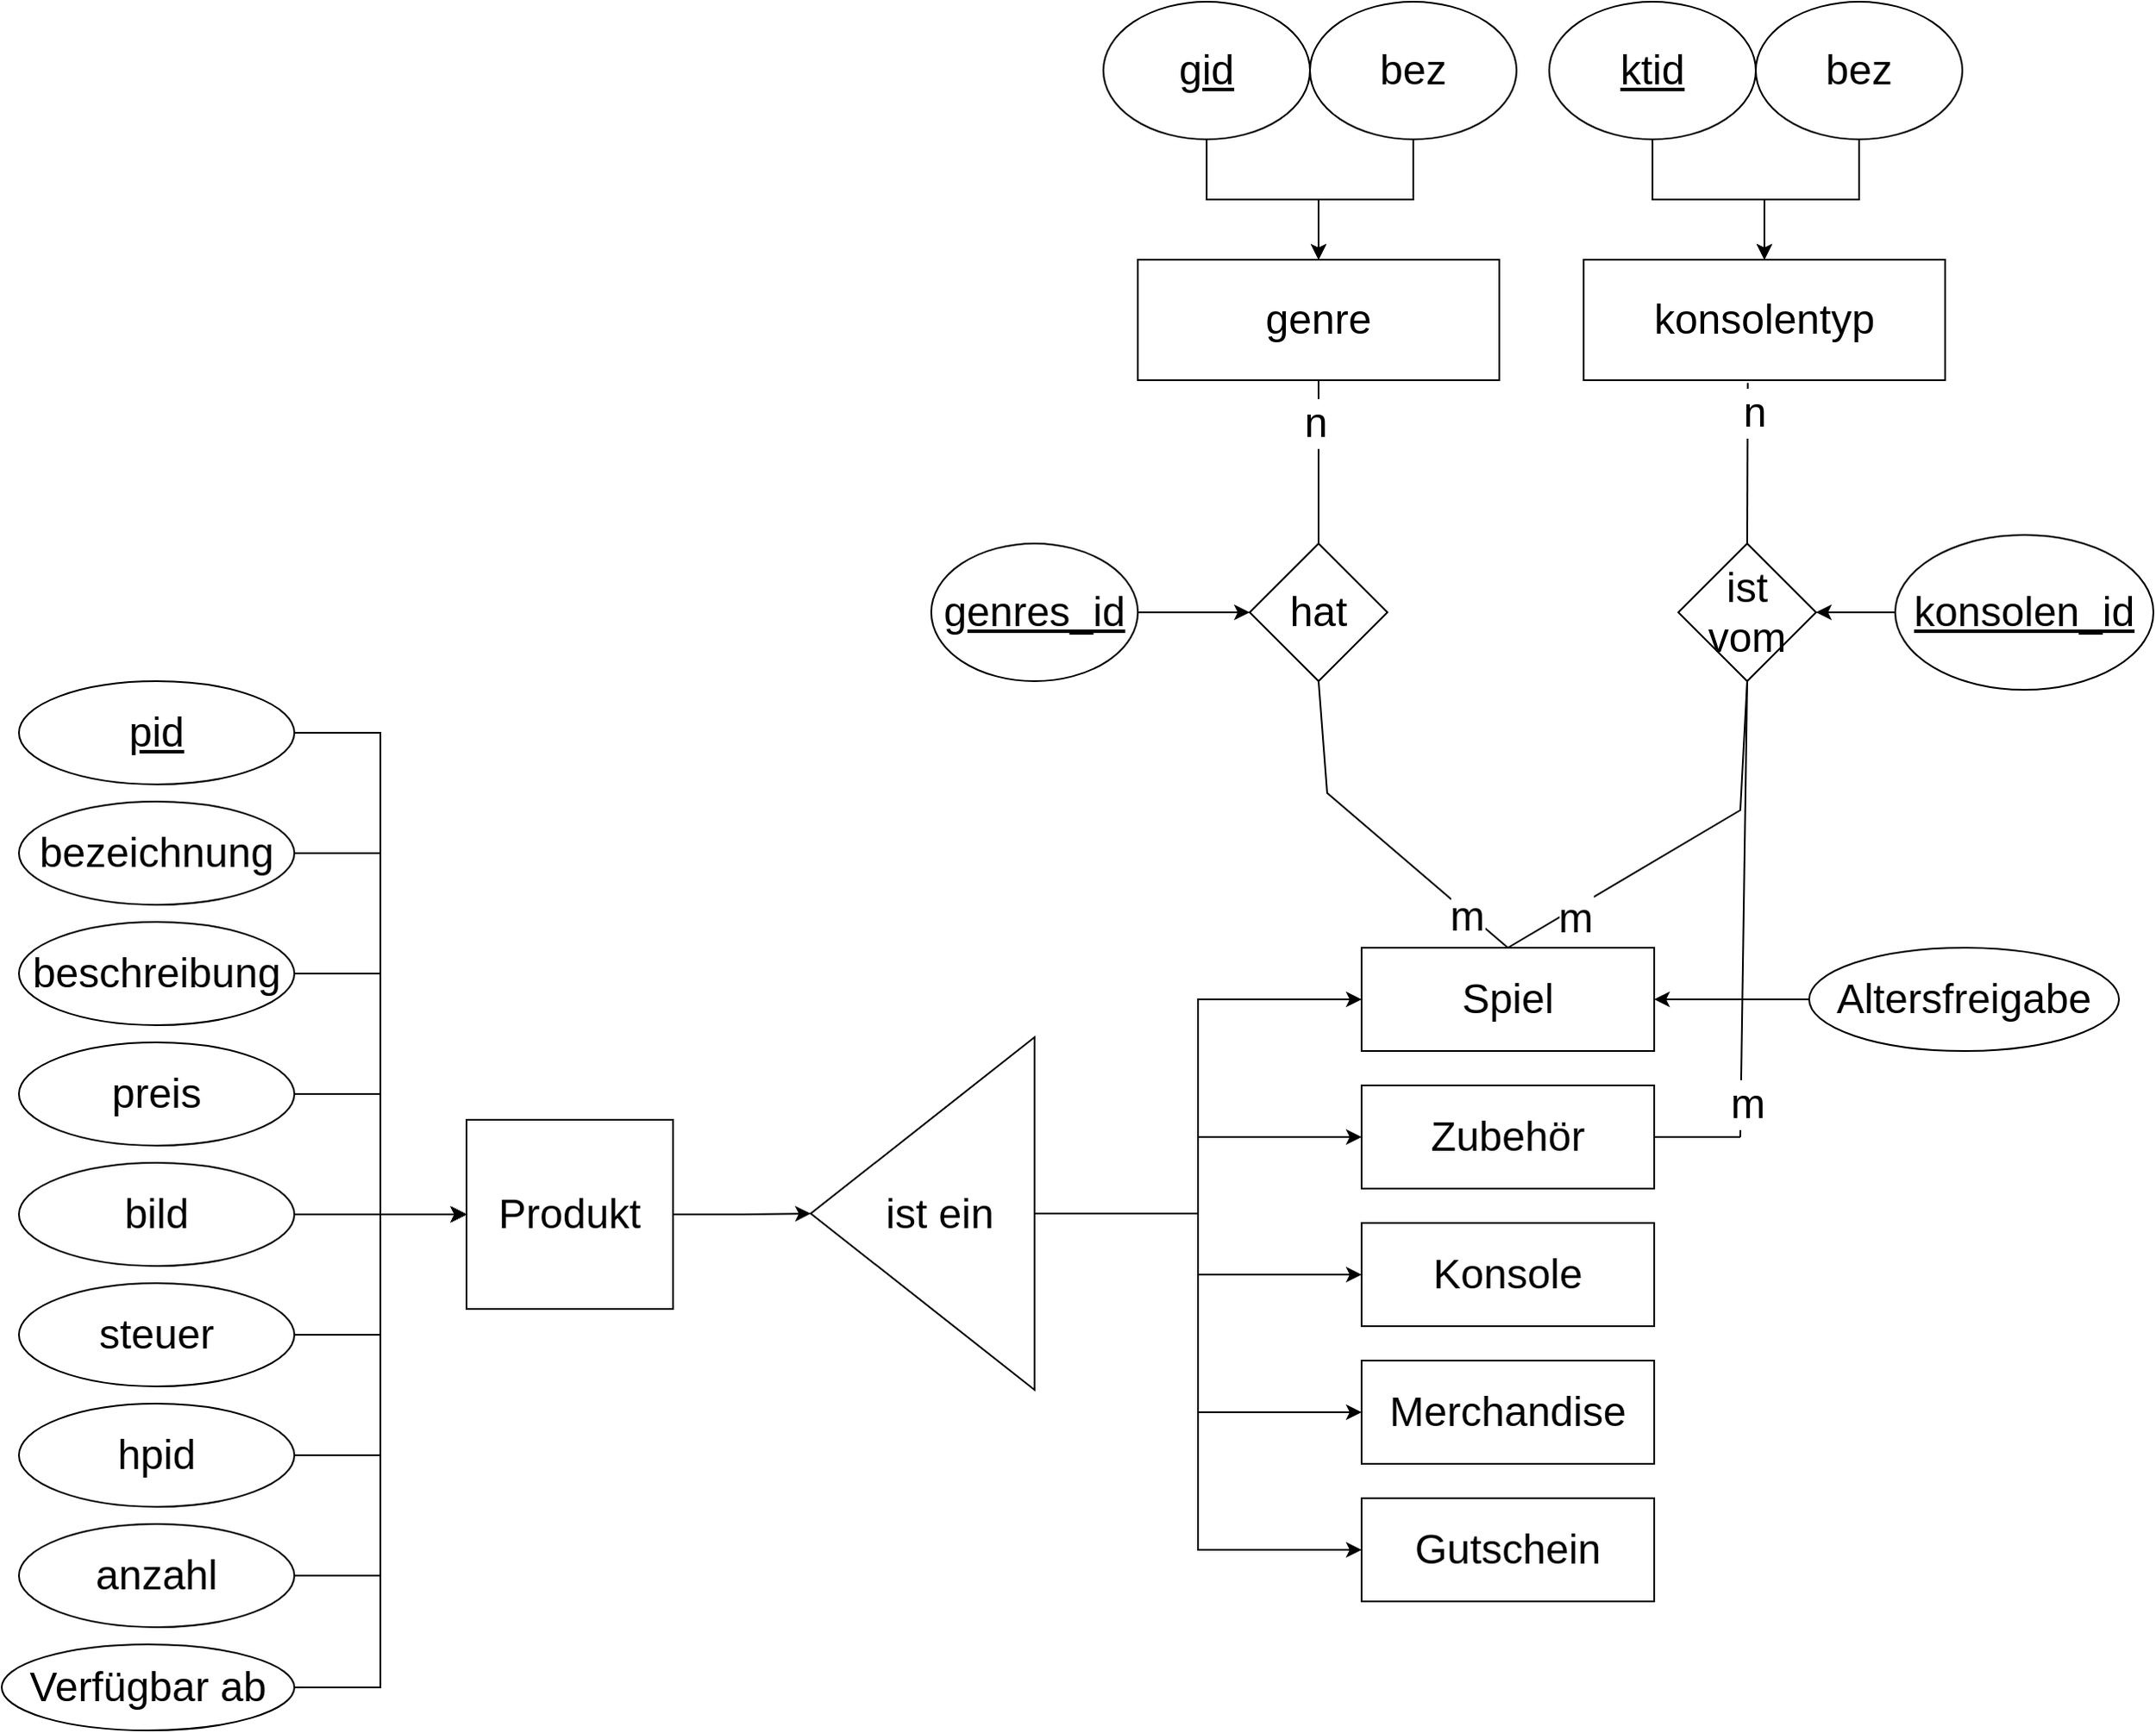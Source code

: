 <mxfile version="20.8.11" type="device"><diagram id="zSTAKk43xxl4LAh809bD" name="Seite-1"><mxGraphModel dx="1891" dy="2318" grid="1" gridSize="10" guides="1" tooltips="1" connect="1" arrows="1" fold="1" page="1" pageScale="1" pageWidth="1920" pageHeight="1200" math="0" shadow="0"><root><mxCell id="0"/><mxCell id="1" parent="0"/><mxCell id="m4fUZMMEuc3NwPpYP440-58" style="edgeStyle=orthogonalEdgeStyle;rounded=0;orthogonalLoop=1;jettySize=auto;html=1;exitX=1;exitY=0.5;exitDx=0;exitDy=0;fontSize=24;" parent="1" source="m4fUZMMEuc3NwPpYP440-1" target="m4fUZMMEuc3NwPpYP440-56" edge="1"><mxGeometry relative="1" as="geometry"/></mxCell><mxCell id="m4fUZMMEuc3NwPpYP440-1" value="&lt;div style=&quot;font-size: 24px;&quot;&gt;Produkt&lt;/div&gt;" style="rounded=0;whiteSpace=wrap;html=1;" parent="1" vertex="1"><mxGeometry x="660" y="220" width="120" height="110" as="geometry"/></mxCell><mxCell id="m4fUZMMEuc3NwPpYP440-53" style="edgeStyle=orthogonalEdgeStyle;rounded=0;orthogonalLoop=1;jettySize=auto;html=1;exitX=1;exitY=0.5;exitDx=0;exitDy=0;entryX=0;entryY=0.5;entryDx=0;entryDy=0;fontSize=24;" parent="1" source="m4fUZMMEuc3NwPpYP440-2" target="m4fUZMMEuc3NwPpYP440-1" edge="1"><mxGeometry relative="1" as="geometry"/></mxCell><mxCell id="m4fUZMMEuc3NwPpYP440-2" value="&lt;u&gt;pid&lt;/u&gt;" style="ellipse;whiteSpace=wrap;html=1;fontSize=24;" parent="1" vertex="1"><mxGeometry x="400" y="-35" width="160" height="60" as="geometry"/></mxCell><mxCell id="m4fUZMMEuc3NwPpYP440-10" style="edgeStyle=orthogonalEdgeStyle;rounded=0;orthogonalLoop=1;jettySize=auto;html=1;exitX=1;exitY=0.5;exitDx=0;exitDy=0;entryX=0;entryY=0.5;entryDx=0;entryDy=0;fontSize=24;" parent="1" source="m4fUZMMEuc3NwPpYP440-3" target="m4fUZMMEuc3NwPpYP440-1" edge="1"><mxGeometry relative="1" as="geometry"/></mxCell><mxCell id="m4fUZMMEuc3NwPpYP440-3" value="bezeichnung" style="ellipse;whiteSpace=wrap;html=1;fontSize=24;" parent="1" vertex="1"><mxGeometry x="400" y="35" width="160" height="60" as="geometry"/></mxCell><mxCell id="m4fUZMMEuc3NwPpYP440-12" style="edgeStyle=orthogonalEdgeStyle;rounded=0;orthogonalLoop=1;jettySize=auto;html=1;exitX=1;exitY=0.5;exitDx=0;exitDy=0;entryX=0;entryY=0.5;entryDx=0;entryDy=0;fontSize=24;" parent="1" source="m4fUZMMEuc3NwPpYP440-4" target="m4fUZMMEuc3NwPpYP440-1" edge="1"><mxGeometry relative="1" as="geometry"/></mxCell><mxCell id="m4fUZMMEuc3NwPpYP440-4" value="&lt;div&gt;beschreibung&lt;/div&gt;" style="ellipse;whiteSpace=wrap;html=1;fontSize=24;" parent="1" vertex="1"><mxGeometry x="400" y="105" width="160" height="60" as="geometry"/></mxCell><mxCell id="m4fUZMMEuc3NwPpYP440-13" style="edgeStyle=orthogonalEdgeStyle;rounded=0;orthogonalLoop=1;jettySize=auto;html=1;exitX=1;exitY=0.5;exitDx=0;exitDy=0;fontSize=24;entryX=0;entryY=0.5;entryDx=0;entryDy=0;" parent="1" source="m4fUZMMEuc3NwPpYP440-5" target="m4fUZMMEuc3NwPpYP440-1" edge="1"><mxGeometry relative="1" as="geometry"><mxPoint x="620" y="60" as="targetPoint"/></mxGeometry></mxCell><mxCell id="m4fUZMMEuc3NwPpYP440-5" value="&lt;div&gt;preis&lt;/div&gt;" style="ellipse;whiteSpace=wrap;html=1;fontSize=24;" parent="1" vertex="1"><mxGeometry x="400" y="175" width="160" height="60" as="geometry"/></mxCell><mxCell id="m4fUZMMEuc3NwPpYP440-14" style="edgeStyle=orthogonalEdgeStyle;rounded=0;orthogonalLoop=1;jettySize=auto;html=1;exitX=1;exitY=0.5;exitDx=0;exitDy=0;entryX=0;entryY=0.5;entryDx=0;entryDy=0;fontSize=24;" parent="1" source="m4fUZMMEuc3NwPpYP440-6" target="m4fUZMMEuc3NwPpYP440-1" edge="1"><mxGeometry relative="1" as="geometry"/></mxCell><mxCell id="m4fUZMMEuc3NwPpYP440-6" value="bild" style="ellipse;whiteSpace=wrap;html=1;fontSize=24;" parent="1" vertex="1"><mxGeometry x="400" y="245" width="160" height="60" as="geometry"/></mxCell><mxCell id="m4fUZMMEuc3NwPpYP440-16" style="edgeStyle=orthogonalEdgeStyle;rounded=0;orthogonalLoop=1;jettySize=auto;html=1;exitX=1;exitY=0.5;exitDx=0;exitDy=0;entryX=0;entryY=0.5;entryDx=0;entryDy=0;fontSize=24;" parent="1" source="m4fUZMMEuc3NwPpYP440-15" target="m4fUZMMEuc3NwPpYP440-1" edge="1"><mxGeometry relative="1" as="geometry"/></mxCell><mxCell id="m4fUZMMEuc3NwPpYP440-15" value="steuer" style="ellipse;whiteSpace=wrap;html=1;fontSize=24;" parent="1" vertex="1"><mxGeometry x="400" y="315" width="160" height="60" as="geometry"/></mxCell><mxCell id="m4fUZMMEuc3NwPpYP440-18" style="edgeStyle=orthogonalEdgeStyle;rounded=0;orthogonalLoop=1;jettySize=auto;html=1;exitX=1;exitY=0.5;exitDx=0;exitDy=0;entryX=0;entryY=0.5;entryDx=0;entryDy=0;fontSize=24;" parent="1" source="m4fUZMMEuc3NwPpYP440-17" target="m4fUZMMEuc3NwPpYP440-1" edge="1"><mxGeometry relative="1" as="geometry"/></mxCell><mxCell id="m4fUZMMEuc3NwPpYP440-17" value="hpid" style="ellipse;whiteSpace=wrap;html=1;fontSize=24;" parent="1" vertex="1"><mxGeometry x="400" y="385" width="160" height="60" as="geometry"/></mxCell><mxCell id="m4fUZMMEuc3NwPpYP440-19" value="&lt;div&gt;Konsole&lt;/div&gt;" style="rounded=0;whiteSpace=wrap;html=1;fontSize=24;" parent="1" vertex="1"><mxGeometry x="1180" y="280" width="170" height="60" as="geometry"/></mxCell><mxCell id="m4fUZMMEuc3NwPpYP440-20" value="&lt;div&gt;Spiel&lt;/div&gt;" style="rounded=0;whiteSpace=wrap;html=1;fontSize=24;" parent="1" vertex="1"><mxGeometry x="1180" y="120" width="170" height="60" as="geometry"/></mxCell><mxCell id="m4fUZMMEuc3NwPpYP440-21" value="Zubehör" style="rounded=0;whiteSpace=wrap;html=1;fontSize=24;" parent="1" vertex="1"><mxGeometry x="1180" y="200" width="170" height="60" as="geometry"/></mxCell><mxCell id="m4fUZMMEuc3NwPpYP440-22" value="Merchandise" style="rounded=0;whiteSpace=wrap;html=1;fontSize=24;" parent="1" vertex="1"><mxGeometry x="1180" y="360" width="170" height="60" as="geometry"/></mxCell><mxCell id="m4fUZMMEuc3NwPpYP440-33" value="&lt;div&gt;konsolentyp&lt;/div&gt;" style="rounded=0;whiteSpace=wrap;html=1;fontSize=24;" parent="1" vertex="1"><mxGeometry x="1309" y="-280" width="210" height="70" as="geometry"/></mxCell><mxCell id="m4fUZMMEuc3NwPpYP440-34" value="genre" style="rounded=0;whiteSpace=wrap;html=1;fontSize=24;" parent="1" vertex="1"><mxGeometry x="1050" y="-280" width="210" height="70" as="geometry"/></mxCell><mxCell id="m4fUZMMEuc3NwPpYP440-37" value="Gutschein" style="rounded=0;whiteSpace=wrap;html=1;fontSize=24;" parent="1" vertex="1"><mxGeometry x="1180" y="440" width="170" height="60" as="geometry"/></mxCell><mxCell id="m4fUZMMEuc3NwPpYP440-42" style="edgeStyle=orthogonalEdgeStyle;rounded=0;orthogonalLoop=1;jettySize=auto;html=1;exitX=0.5;exitY=1;exitDx=0;exitDy=0;fontSize=24;" parent="1" source="m4fUZMMEuc3NwPpYP440-39" target="m4fUZMMEuc3NwPpYP440-33" edge="1"><mxGeometry relative="1" as="geometry"/></mxCell><mxCell id="m4fUZMMEuc3NwPpYP440-39" value="&lt;u&gt;ktid&lt;/u&gt;" style="ellipse;whiteSpace=wrap;html=1;fontSize=24;" parent="1" vertex="1"><mxGeometry x="1289" y="-430" width="120" height="80" as="geometry"/></mxCell><mxCell id="m4fUZMMEuc3NwPpYP440-41" style="edgeStyle=orthogonalEdgeStyle;rounded=0;orthogonalLoop=1;jettySize=auto;html=1;exitX=0.5;exitY=1;exitDx=0;exitDy=0;fontSize=24;" parent="1" source="m4fUZMMEuc3NwPpYP440-40" target="m4fUZMMEuc3NwPpYP440-33" edge="1"><mxGeometry relative="1" as="geometry"/></mxCell><mxCell id="m4fUZMMEuc3NwPpYP440-40" value="bez" style="ellipse;whiteSpace=wrap;html=1;fontSize=24;" parent="1" vertex="1"><mxGeometry x="1409" y="-430" width="120" height="80" as="geometry"/></mxCell><mxCell id="m4fUZMMEuc3NwPpYP440-45" style="edgeStyle=orthogonalEdgeStyle;rounded=0;orthogonalLoop=1;jettySize=auto;html=1;exitX=0.5;exitY=1;exitDx=0;exitDy=0;fontSize=24;" parent="1" source="m4fUZMMEuc3NwPpYP440-43" target="m4fUZMMEuc3NwPpYP440-34" edge="1"><mxGeometry relative="1" as="geometry"/></mxCell><mxCell id="m4fUZMMEuc3NwPpYP440-43" value="&lt;u&gt;gid&lt;/u&gt;" style="ellipse;whiteSpace=wrap;html=1;fontSize=24;" parent="1" vertex="1"><mxGeometry x="1030" y="-430" width="120" height="80" as="geometry"/></mxCell><mxCell id="m4fUZMMEuc3NwPpYP440-46" style="edgeStyle=orthogonalEdgeStyle;rounded=0;orthogonalLoop=1;jettySize=auto;html=1;exitX=0.5;exitY=1;exitDx=0;exitDy=0;fontSize=24;" parent="1" source="m4fUZMMEuc3NwPpYP440-44" target="m4fUZMMEuc3NwPpYP440-34" edge="1"><mxGeometry relative="1" as="geometry"/></mxCell><mxCell id="m4fUZMMEuc3NwPpYP440-44" value="bez" style="ellipse;whiteSpace=wrap;html=1;fontSize=24;" parent="1" vertex="1"><mxGeometry x="1150" y="-430" width="120" height="80" as="geometry"/></mxCell><mxCell id="m4fUZMMEuc3NwPpYP440-59" style="edgeStyle=orthogonalEdgeStyle;rounded=0;orthogonalLoop=1;jettySize=auto;html=1;exitX=0;exitY=0.5;exitDx=0;exitDy=0;entryX=0;entryY=0.5;entryDx=0;entryDy=0;fontSize=24;" parent="1" source="m4fUZMMEuc3NwPpYP440-56" target="m4fUZMMEuc3NwPpYP440-20" edge="1"><mxGeometry relative="1" as="geometry"/></mxCell><mxCell id="m4fUZMMEuc3NwPpYP440-60" style="edgeStyle=orthogonalEdgeStyle;rounded=0;orthogonalLoop=1;jettySize=auto;html=1;exitX=0;exitY=0.5;exitDx=0;exitDy=0;entryX=0;entryY=0.5;entryDx=0;entryDy=0;fontSize=24;" parent="1" source="m4fUZMMEuc3NwPpYP440-56" target="m4fUZMMEuc3NwPpYP440-21" edge="1"><mxGeometry relative="1" as="geometry"/></mxCell><mxCell id="m4fUZMMEuc3NwPpYP440-61" style="edgeStyle=orthogonalEdgeStyle;rounded=0;orthogonalLoop=1;jettySize=auto;html=1;exitX=0;exitY=0.5;exitDx=0;exitDy=0;fontSize=24;" parent="1" source="m4fUZMMEuc3NwPpYP440-56" target="m4fUZMMEuc3NwPpYP440-19" edge="1"><mxGeometry relative="1" as="geometry"/></mxCell><mxCell id="m4fUZMMEuc3NwPpYP440-62" style="edgeStyle=orthogonalEdgeStyle;rounded=0;orthogonalLoop=1;jettySize=auto;html=1;exitX=0;exitY=0.5;exitDx=0;exitDy=0;entryX=0;entryY=0.5;entryDx=0;entryDy=0;fontSize=24;" parent="1" source="m4fUZMMEuc3NwPpYP440-56" target="m4fUZMMEuc3NwPpYP440-22" edge="1"><mxGeometry relative="1" as="geometry"/></mxCell><mxCell id="m4fUZMMEuc3NwPpYP440-63" style="edgeStyle=orthogonalEdgeStyle;rounded=0;orthogonalLoop=1;jettySize=auto;html=1;exitX=0;exitY=0.5;exitDx=0;exitDy=0;entryX=0;entryY=0.5;entryDx=0;entryDy=0;fontSize=24;" parent="1" source="m4fUZMMEuc3NwPpYP440-56" target="m4fUZMMEuc3NwPpYP440-37" edge="1"><mxGeometry relative="1" as="geometry"/></mxCell><mxCell id="m4fUZMMEuc3NwPpYP440-56" value="" style="triangle;whiteSpace=wrap;html=1;fontSize=24;rotation=-180;verticalAlign=middle;" parent="1" vertex="1"><mxGeometry x="860" y="172" width="130" height="205" as="geometry"/></mxCell><mxCell id="m4fUZMMEuc3NwPpYP440-64" value="ist ein" style="text;html=1;strokeColor=none;fillColor=none;align=center;verticalAlign=middle;whiteSpace=wrap;rounded=0;fontSize=24;" parent="1" vertex="1"><mxGeometry x="900" y="259.5" width="70" height="30.5" as="geometry"/></mxCell><mxCell id="m4fUZMMEuc3NwPpYP440-65" value="hat" style="rhombus;whiteSpace=wrap;html=1;fontSize=24;" parent="1" vertex="1"><mxGeometry x="1115" y="-115" width="80" height="80" as="geometry"/></mxCell><mxCell id="m4fUZMMEuc3NwPpYP440-66" value="&lt;div&gt;ist&lt;/div&gt;&lt;div&gt;vom&lt;br&gt;&lt;/div&gt;" style="rhombus;whiteSpace=wrap;html=1;fontSize=24;" parent="1" vertex="1"><mxGeometry x="1364" y="-115" width="80" height="80" as="geometry"/></mxCell><mxCell id="m4fUZMMEuc3NwPpYP440-67" value="" style="endArrow=none;html=1;rounded=0;fontSize=24;entryX=0.5;entryY=1;entryDx=0;entryDy=0;exitX=0.5;exitY=0;exitDx=0;exitDy=0;" parent="1" source="m4fUZMMEuc3NwPpYP440-65" target="m4fUZMMEuc3NwPpYP440-34" edge="1"><mxGeometry width="50" height="50" relative="1" as="geometry"><mxPoint x="810" y="90" as="sourcePoint"/><mxPoint x="860" y="40" as="targetPoint"/></mxGeometry></mxCell><mxCell id="m4fUZMMEuc3NwPpYP440-73" value="n" style="edgeLabel;html=1;align=center;verticalAlign=middle;resizable=0;points=[];fontSize=24;" parent="m4fUZMMEuc3NwPpYP440-67" vertex="1" connectable="0"><mxGeometry x="0.487" y="2" relative="1" as="geometry"><mxPoint as="offset"/></mxGeometry></mxCell><mxCell id="m4fUZMMEuc3NwPpYP440-68" value="" style="endArrow=none;html=1;rounded=0;fontSize=24;entryX=0.454;entryY=1.024;entryDx=0;entryDy=0;exitX=0.5;exitY=0;exitDx=0;exitDy=0;entryPerimeter=0;" parent="1" source="m4fUZMMEuc3NwPpYP440-66" target="m4fUZMMEuc3NwPpYP440-33" edge="1"><mxGeometry width="50" height="50" relative="1" as="geometry"><mxPoint x="1419" y="-160" as="sourcePoint"/><mxPoint x="1419" y="-300" as="targetPoint"/></mxGeometry></mxCell><mxCell id="m4fUZMMEuc3NwPpYP440-74" value="n" style="edgeLabel;html=1;align=center;verticalAlign=middle;resizable=0;points=[];fontSize=24;" parent="m4fUZMMEuc3NwPpYP440-68" vertex="1" connectable="0"><mxGeometry x="0.629" y="-3" relative="1" as="geometry"><mxPoint as="offset"/></mxGeometry></mxCell><mxCell id="m4fUZMMEuc3NwPpYP440-69" value="" style="endArrow=none;html=1;rounded=0;fontSize=24;exitX=0.5;exitY=1;exitDx=0;exitDy=0;entryX=0.5;entryY=0;entryDx=0;entryDy=0;" parent="1" source="m4fUZMMEuc3NwPpYP440-65" target="m4fUZMMEuc3NwPpYP440-20" edge="1"><mxGeometry width="50" height="50" relative="1" as="geometry"><mxPoint x="1170" y="-60" as="sourcePoint"/><mxPoint x="1220" y="-110" as="targetPoint"/><Array as="points"><mxPoint x="1160" y="30"/></Array></mxGeometry></mxCell><mxCell id="m4fUZMMEuc3NwPpYP440-71" value="m" style="edgeLabel;html=1;align=center;verticalAlign=middle;resizable=0;points=[];fontSize=24;" parent="m4fUZMMEuc3NwPpYP440-69" vertex="1" connectable="0"><mxGeometry x="0.705" y="-2" relative="1" as="geometry"><mxPoint as="offset"/></mxGeometry></mxCell><mxCell id="m4fUZMMEuc3NwPpYP440-70" value="" style="endArrow=none;html=1;rounded=0;fontSize=24;exitX=0.5;exitY=1;exitDx=0;exitDy=0;entryX=0.5;entryY=0;entryDx=0;entryDy=0;" parent="1" source="m4fUZMMEuc3NwPpYP440-66" target="m4fUZMMEuc3NwPpYP440-20" edge="1"><mxGeometry width="50" height="50" relative="1" as="geometry"><mxPoint x="1165" y="-70" as="sourcePoint"/><mxPoint x="1270" y="130" as="targetPoint"/><Array as="points"><mxPoint x="1400" y="40"/></Array></mxGeometry></mxCell><mxCell id="m4fUZMMEuc3NwPpYP440-72" value="m" style="edgeLabel;html=1;align=center;verticalAlign=middle;resizable=0;points=[];fontSize=24;" parent="m4fUZMMEuc3NwPpYP440-70" vertex="1" connectable="0"><mxGeometry x="0.732" relative="1" as="geometry"><mxPoint x="12" y="-1" as="offset"/></mxGeometry></mxCell><mxCell id="m4fUZMMEuc3NwPpYP440-78" style="edgeStyle=orthogonalEdgeStyle;rounded=0;orthogonalLoop=1;jettySize=auto;html=1;exitX=1;exitY=0.5;exitDx=0;exitDy=0;entryX=0;entryY=0.5;entryDx=0;entryDy=0;fontSize=24;" parent="1" source="m4fUZMMEuc3NwPpYP440-75" target="m4fUZMMEuc3NwPpYP440-65" edge="1"><mxGeometry relative="1" as="geometry"/></mxCell><mxCell id="m4fUZMMEuc3NwPpYP440-75" value="genres_id" style="ellipse;whiteSpace=wrap;html=1;fontSize=24;fontStyle=4" parent="1" vertex="1"><mxGeometry x="930" y="-115" width="120" height="80" as="geometry"/></mxCell><mxCell id="m4fUZMMEuc3NwPpYP440-80" style="edgeStyle=orthogonalEdgeStyle;rounded=0;orthogonalLoop=1;jettySize=auto;html=1;exitX=0;exitY=0.5;exitDx=0;exitDy=0;fontSize=24;" parent="1" source="m4fUZMMEuc3NwPpYP440-79" target="m4fUZMMEuc3NwPpYP440-66" edge="1"><mxGeometry relative="1" as="geometry"/></mxCell><mxCell id="m4fUZMMEuc3NwPpYP440-79" value="konsolen_id" style="ellipse;whiteSpace=wrap;html=1;fontSize=24;fontStyle=4" parent="1" vertex="1"><mxGeometry x="1490" y="-120" width="150" height="90" as="geometry"/></mxCell><mxCell id="m4fUZMMEuc3NwPpYP440-81" value="" style="endArrow=none;html=1;rounded=0;fontSize=24;exitX=1;exitY=0.5;exitDx=0;exitDy=0;" parent="1" source="m4fUZMMEuc3NwPpYP440-21" edge="1"><mxGeometry width="50" height="50" relative="1" as="geometry"><mxPoint x="930" y="70" as="sourcePoint"/><mxPoint x="1400" y="230" as="targetPoint"/></mxGeometry></mxCell><mxCell id="m4fUZMMEuc3NwPpYP440-83" value="" style="endArrow=none;html=1;rounded=0;fontSize=24;entryX=0.5;entryY=1;entryDx=0;entryDy=0;" parent="1" target="m4fUZMMEuc3NwPpYP440-66" edge="1"><mxGeometry width="50" height="50" relative="1" as="geometry"><mxPoint x="1400" y="230" as="sourcePoint"/><mxPoint x="1410" y="240" as="targetPoint"/></mxGeometry></mxCell><mxCell id="m4fUZMMEuc3NwPpYP440-85" value="m" style="edgeLabel;html=1;align=center;verticalAlign=middle;resizable=0;points=[];fontSize=24;" parent="m4fUZMMEuc3NwPpYP440-83" vertex="1" connectable="0"><mxGeometry x="-0.856" y="-3" relative="1" as="geometry"><mxPoint as="offset"/></mxGeometry></mxCell><mxCell id="m4fUZMMEuc3NwPpYP440-88" style="edgeStyle=orthogonalEdgeStyle;rounded=0;orthogonalLoop=1;jettySize=auto;html=1;exitX=1;exitY=0.5;exitDx=0;exitDy=0;entryX=0;entryY=0.5;entryDx=0;entryDy=0;fontSize=24;" parent="1" source="m4fUZMMEuc3NwPpYP440-86" target="m4fUZMMEuc3NwPpYP440-1" edge="1"><mxGeometry relative="1" as="geometry"/></mxCell><mxCell id="m4fUZMMEuc3NwPpYP440-86" value="&lt;div&gt;anzahl&lt;/div&gt;" style="ellipse;whiteSpace=wrap;html=1;fontSize=24;" parent="1" vertex="1"><mxGeometry x="400" y="455" width="160" height="60" as="geometry"/></mxCell><mxCell id="CGxVpACgaqhz0VvoEnwn-3" style="edgeStyle=orthogonalEdgeStyle;rounded=0;orthogonalLoop=1;jettySize=auto;html=1;exitX=0;exitY=0.5;exitDx=0;exitDy=0;entryX=1;entryY=0.5;entryDx=0;entryDy=0;fontSize=24;" parent="1" source="CGxVpACgaqhz0VvoEnwn-1" target="m4fUZMMEuc3NwPpYP440-20" edge="1"><mxGeometry relative="1" as="geometry"/></mxCell><mxCell id="CGxVpACgaqhz0VvoEnwn-1" value="Altersfreigabe" style="ellipse;whiteSpace=wrap;html=1;fontSize=24;" parent="1" vertex="1"><mxGeometry x="1440" y="120" width="180" height="60" as="geometry"/></mxCell><mxCell id="TH0qfF0er3j8X1AxBTmy-2" style="edgeStyle=orthogonalEdgeStyle;rounded=0;orthogonalLoop=1;jettySize=auto;html=1;exitX=1;exitY=0.5;exitDx=0;exitDy=0;entryX=0;entryY=0.5;entryDx=0;entryDy=0;" parent="1" source="TH0qfF0er3j8X1AxBTmy-1" target="m4fUZMMEuc3NwPpYP440-1" edge="1"><mxGeometry relative="1" as="geometry"/></mxCell><mxCell id="TH0qfF0er3j8X1AxBTmy-1" value="Verfügbar ab" style="ellipse;whiteSpace=wrap;html=1;fontSize=24;" parent="1" vertex="1"><mxGeometry x="390" y="525" width="170" height="50" as="geometry"/></mxCell></root></mxGraphModel></diagram></mxfile>